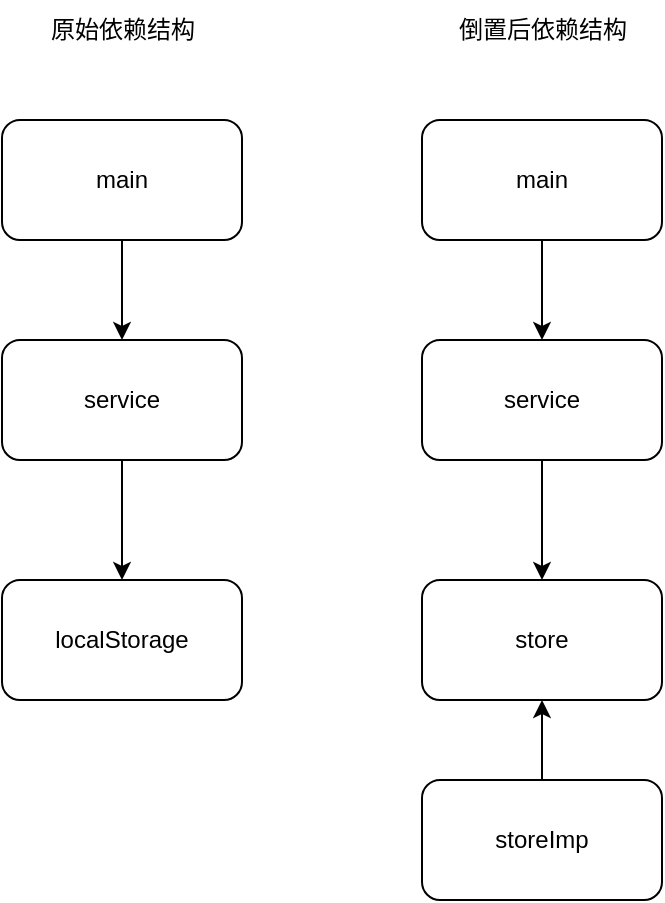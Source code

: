 <mxfile>
    <diagram id="xjY_odaDEFgI8XgiLcGo" name="Page-1">
        <mxGraphModel dx="974" dy="551" grid="1" gridSize="10" guides="1" tooltips="1" connect="1" arrows="1" fold="1" page="1" pageScale="1" pageWidth="827" pageHeight="1169" math="0" shadow="0">
            <root>
                <mxCell id="0"/>
                <mxCell id="1" parent="0"/>
                <mxCell id="6" value="" style="edgeStyle=none;html=1;" edge="1" parent="1" source="3" target="4">
                    <mxGeometry relative="1" as="geometry"/>
                </mxCell>
                <mxCell id="3" value="main" style="rounded=1;whiteSpace=wrap;html=1;" vertex="1" parent="1">
                    <mxGeometry x="310" y="140" width="120" height="60" as="geometry"/>
                </mxCell>
                <mxCell id="7" value="" style="edgeStyle=none;html=1;" edge="1" parent="1" source="4" target="5">
                    <mxGeometry relative="1" as="geometry"/>
                </mxCell>
                <mxCell id="4" value="service" style="rounded=1;whiteSpace=wrap;html=1;" vertex="1" parent="1">
                    <mxGeometry x="310" y="250" width="120" height="60" as="geometry"/>
                </mxCell>
                <mxCell id="5" value="localStorage" style="rounded=1;whiteSpace=wrap;html=1;" vertex="1" parent="1">
                    <mxGeometry x="310" y="370" width="120" height="60" as="geometry"/>
                </mxCell>
                <mxCell id="8" value="原始依赖结构" style="text;html=1;align=center;verticalAlign=middle;resizable=0;points=[];autosize=1;strokeColor=none;fillColor=none;" vertex="1" parent="1">
                    <mxGeometry x="320" y="80" width="100" height="30" as="geometry"/>
                </mxCell>
                <mxCell id="9" value="" style="edgeStyle=none;html=1;" edge="1" parent="1" source="10" target="12">
                    <mxGeometry relative="1" as="geometry"/>
                </mxCell>
                <mxCell id="10" value="main" style="rounded=1;whiteSpace=wrap;html=1;" vertex="1" parent="1">
                    <mxGeometry x="520" y="140" width="120" height="60" as="geometry"/>
                </mxCell>
                <mxCell id="11" value="" style="edgeStyle=none;html=1;" edge="1" parent="1" source="12" target="13">
                    <mxGeometry relative="1" as="geometry"/>
                </mxCell>
                <mxCell id="12" value="service" style="rounded=1;whiteSpace=wrap;html=1;" vertex="1" parent="1">
                    <mxGeometry x="520" y="250" width="120" height="60" as="geometry"/>
                </mxCell>
                <mxCell id="13" value="store" style="rounded=1;whiteSpace=wrap;html=1;" vertex="1" parent="1">
                    <mxGeometry x="520" y="370" width="120" height="60" as="geometry"/>
                </mxCell>
                <mxCell id="14" value="倒置后依赖结构" style="text;html=1;align=center;verticalAlign=middle;resizable=0;points=[];autosize=1;strokeColor=none;fillColor=none;" vertex="1" parent="1">
                    <mxGeometry x="525" y="80" width="110" height="30" as="geometry"/>
                </mxCell>
                <mxCell id="17" value="" style="edgeStyle=none;html=1;" edge="1" parent="1" source="15" target="13">
                    <mxGeometry relative="1" as="geometry"/>
                </mxCell>
                <mxCell id="15" value="storeImp" style="rounded=1;whiteSpace=wrap;html=1;" vertex="1" parent="1">
                    <mxGeometry x="520" y="470" width="120" height="60" as="geometry"/>
                </mxCell>
            </root>
        </mxGraphModel>
    </diagram>
</mxfile>